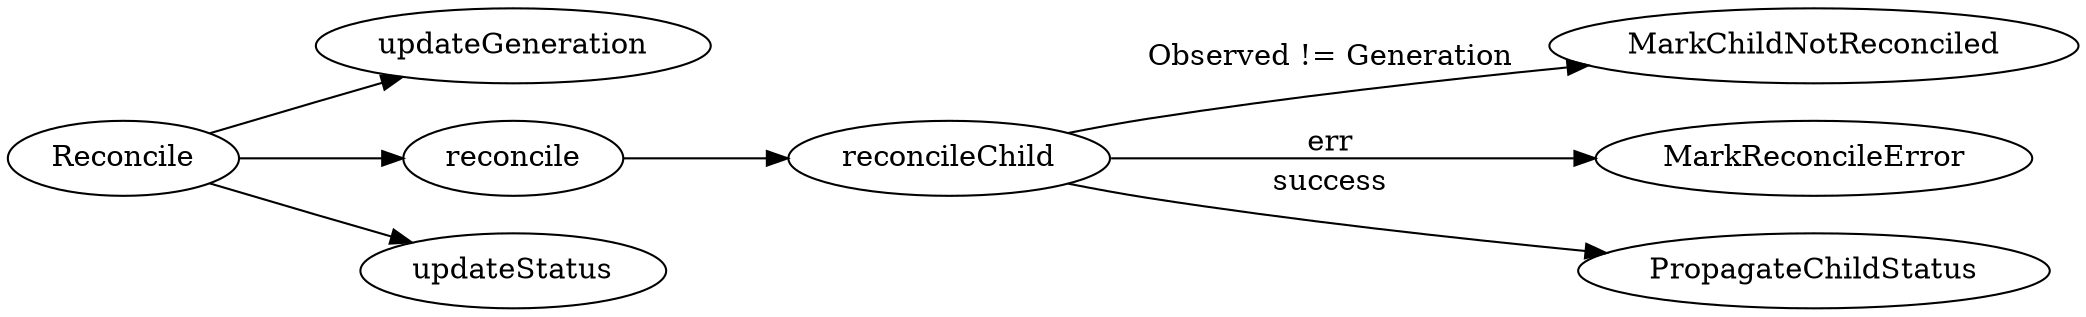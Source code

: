 digraph generation {
  ordering=out;
  rankdir=LR;

  MarkChildNotReconciled
  PropagateChildStatus

  Reconcile
  reconcile
  reconcileChild
  updateStatus
  updateGeneration

  Reconcile -> updateGeneration
  Reconcile -> reconcile
  Reconcile -> updateStatus

  reconcile -> reconcileChild

  reconcileChild -> MarkChildNotReconciled [label = "Observed != Generation"]
  reconcileChild -> MarkReconcileError [label = "err"]
  reconcileChild -> PropagateChildStatus [label = "success"]
}
